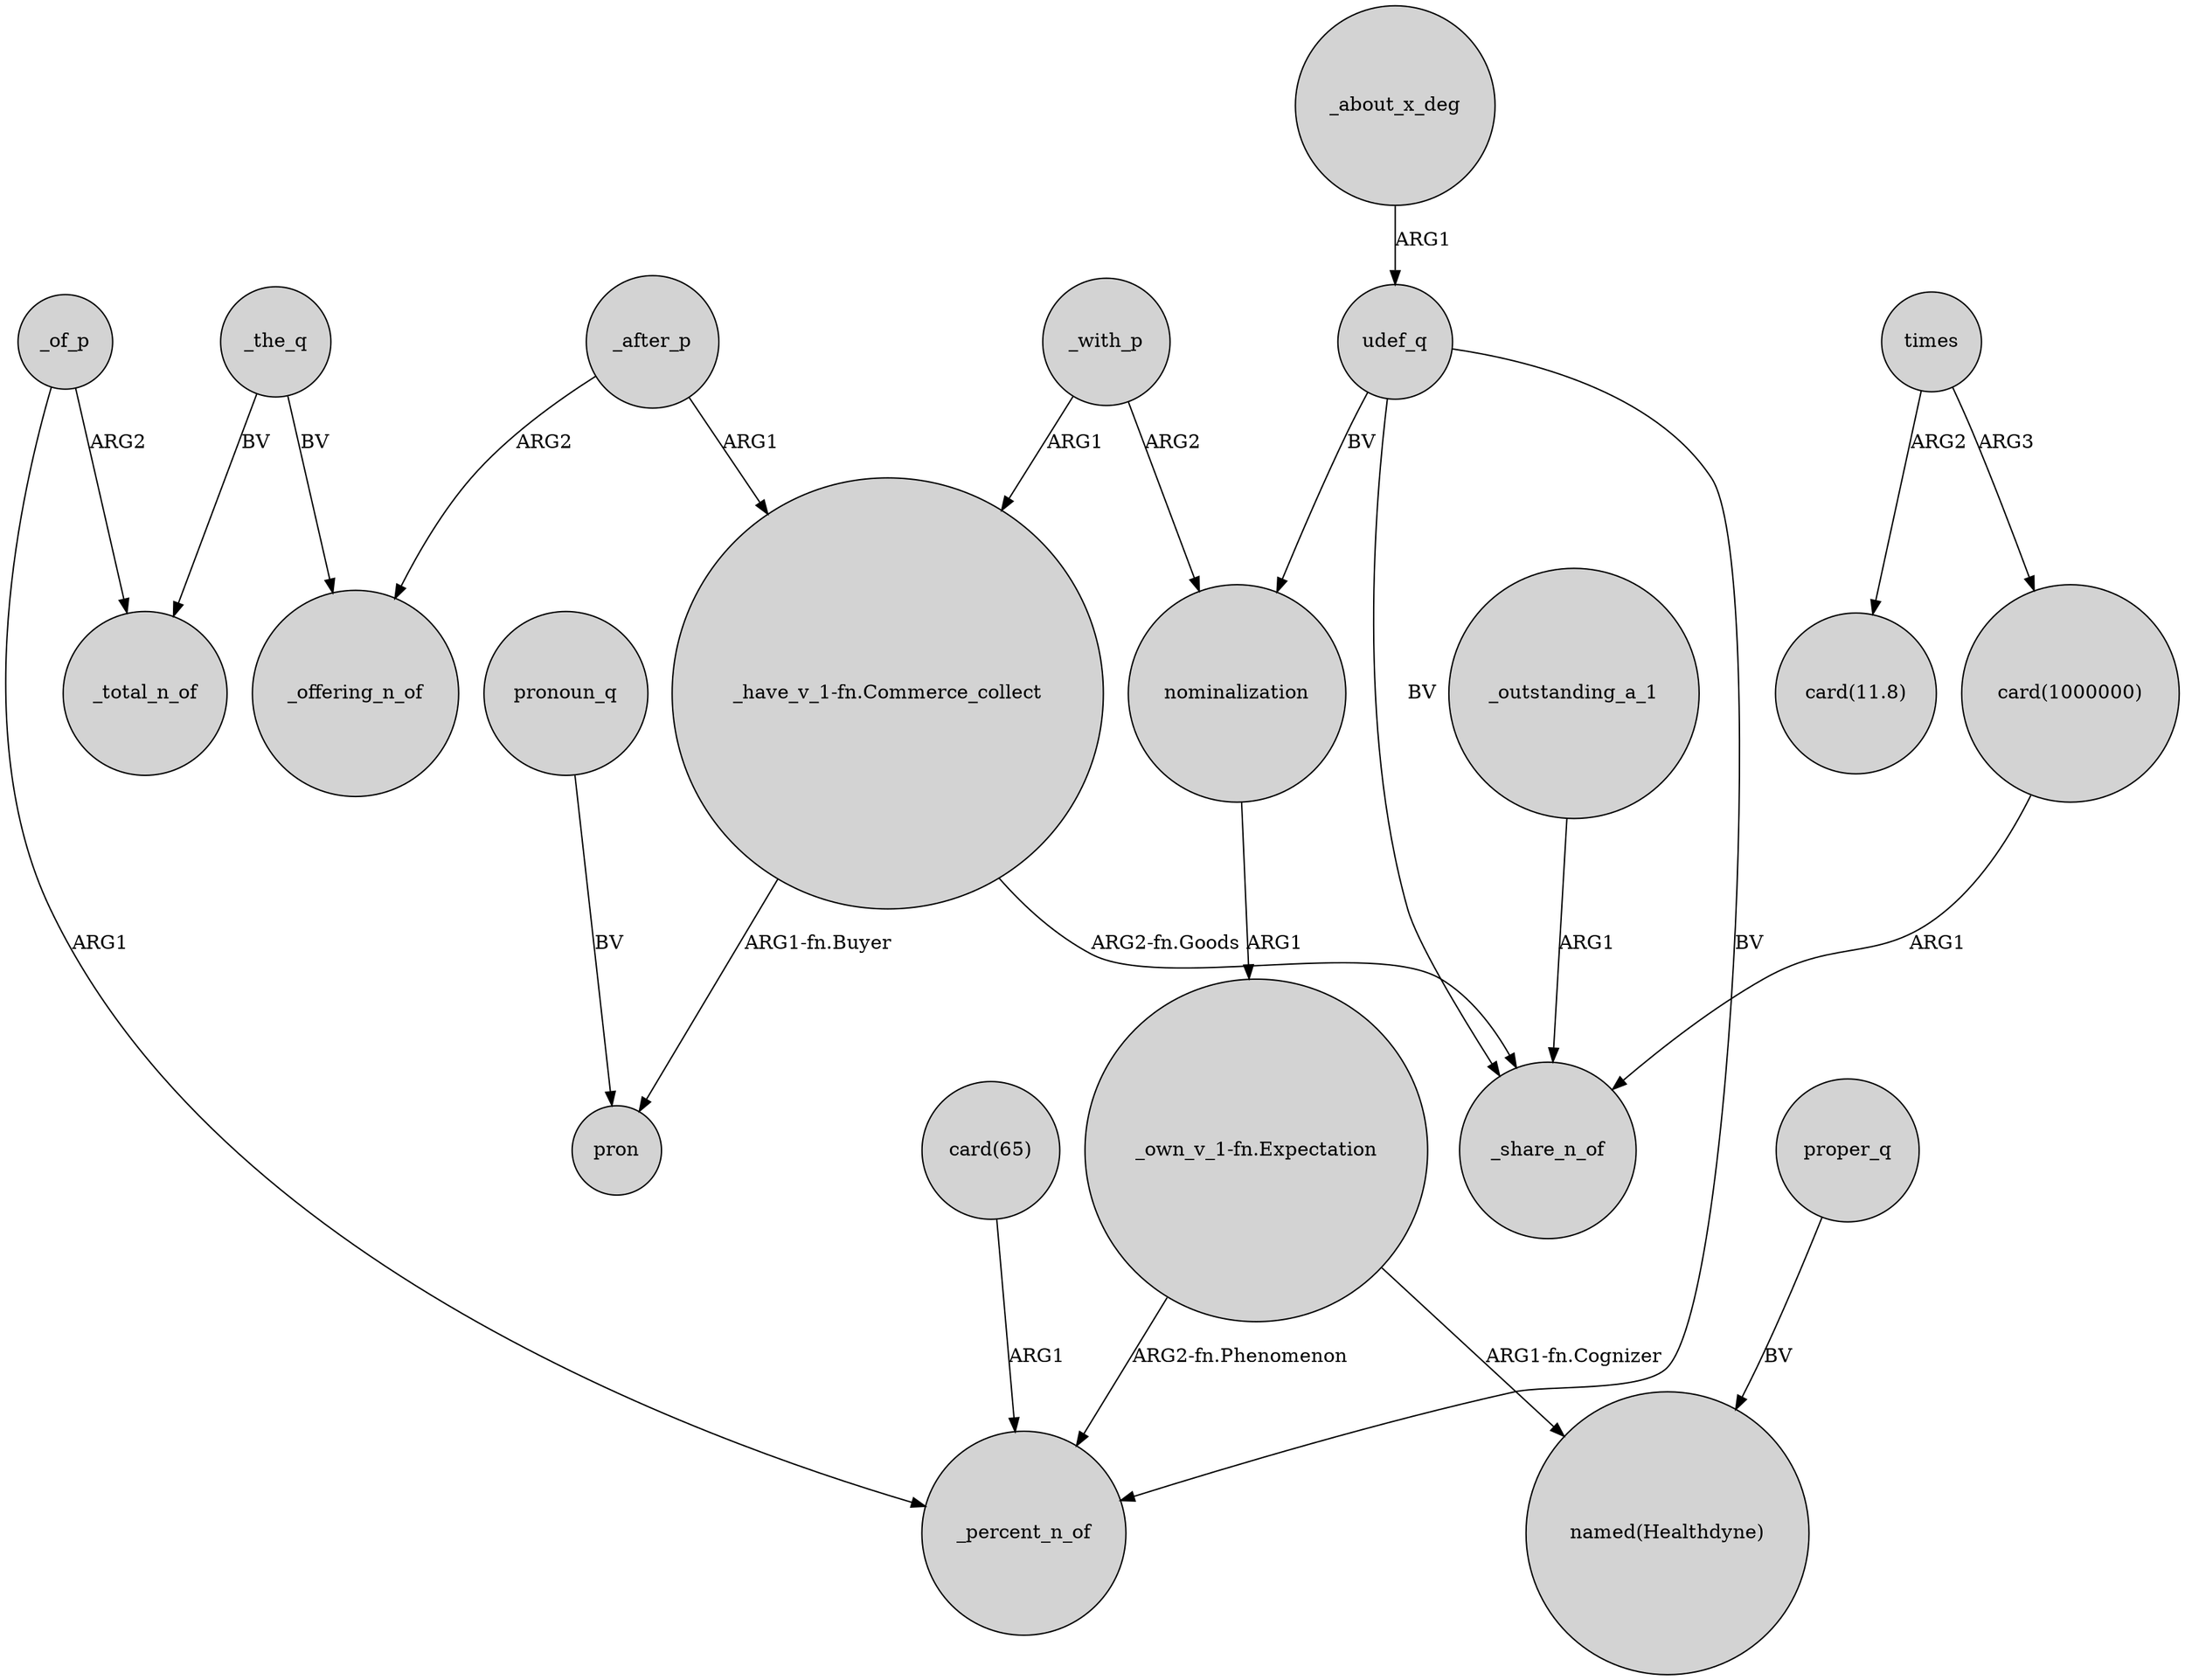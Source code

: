 digraph {
	node [shape=circle style=filled]
	_the_q -> _total_n_of [label=BV]
	udef_q -> nominalization [label=BV]
	times -> "card(1000000)" [label=ARG3]
	"_have_v_1-fn.Commerce_collect" -> pron [label="ARG1-fn.Buyer"]
	nominalization -> "_own_v_1-fn.Expectation" [label=ARG1]
	_of_p -> _percent_n_of [label=ARG1]
	"_own_v_1-fn.Expectation" -> "named(Healthdyne)" [label="ARG1-fn.Cognizer"]
	_with_p -> "_have_v_1-fn.Commerce_collect" [label=ARG1]
	_about_x_deg -> udef_q [label=ARG1]
	_outstanding_a_1 -> _share_n_of [label=ARG1]
	pronoun_q -> pron [label=BV]
	"_have_v_1-fn.Commerce_collect" -> _share_n_of [label="ARG2-fn.Goods"]
	_of_p -> _total_n_of [label=ARG2]
	times -> "card(11.8)" [label=ARG2]
	_after_p -> "_have_v_1-fn.Commerce_collect" [label=ARG1]
	udef_q -> _percent_n_of [label=BV]
	udef_q -> _share_n_of [label=BV]
	_the_q -> _offering_n_of [label=BV]
	"card(65)" -> _percent_n_of [label=ARG1]
	"card(1000000)" -> _share_n_of [label=ARG1]
	_after_p -> _offering_n_of [label=ARG2]
	proper_q -> "named(Healthdyne)" [label=BV]
	"_own_v_1-fn.Expectation" -> _percent_n_of [label="ARG2-fn.Phenomenon"]
	_with_p -> nominalization [label=ARG2]
}
